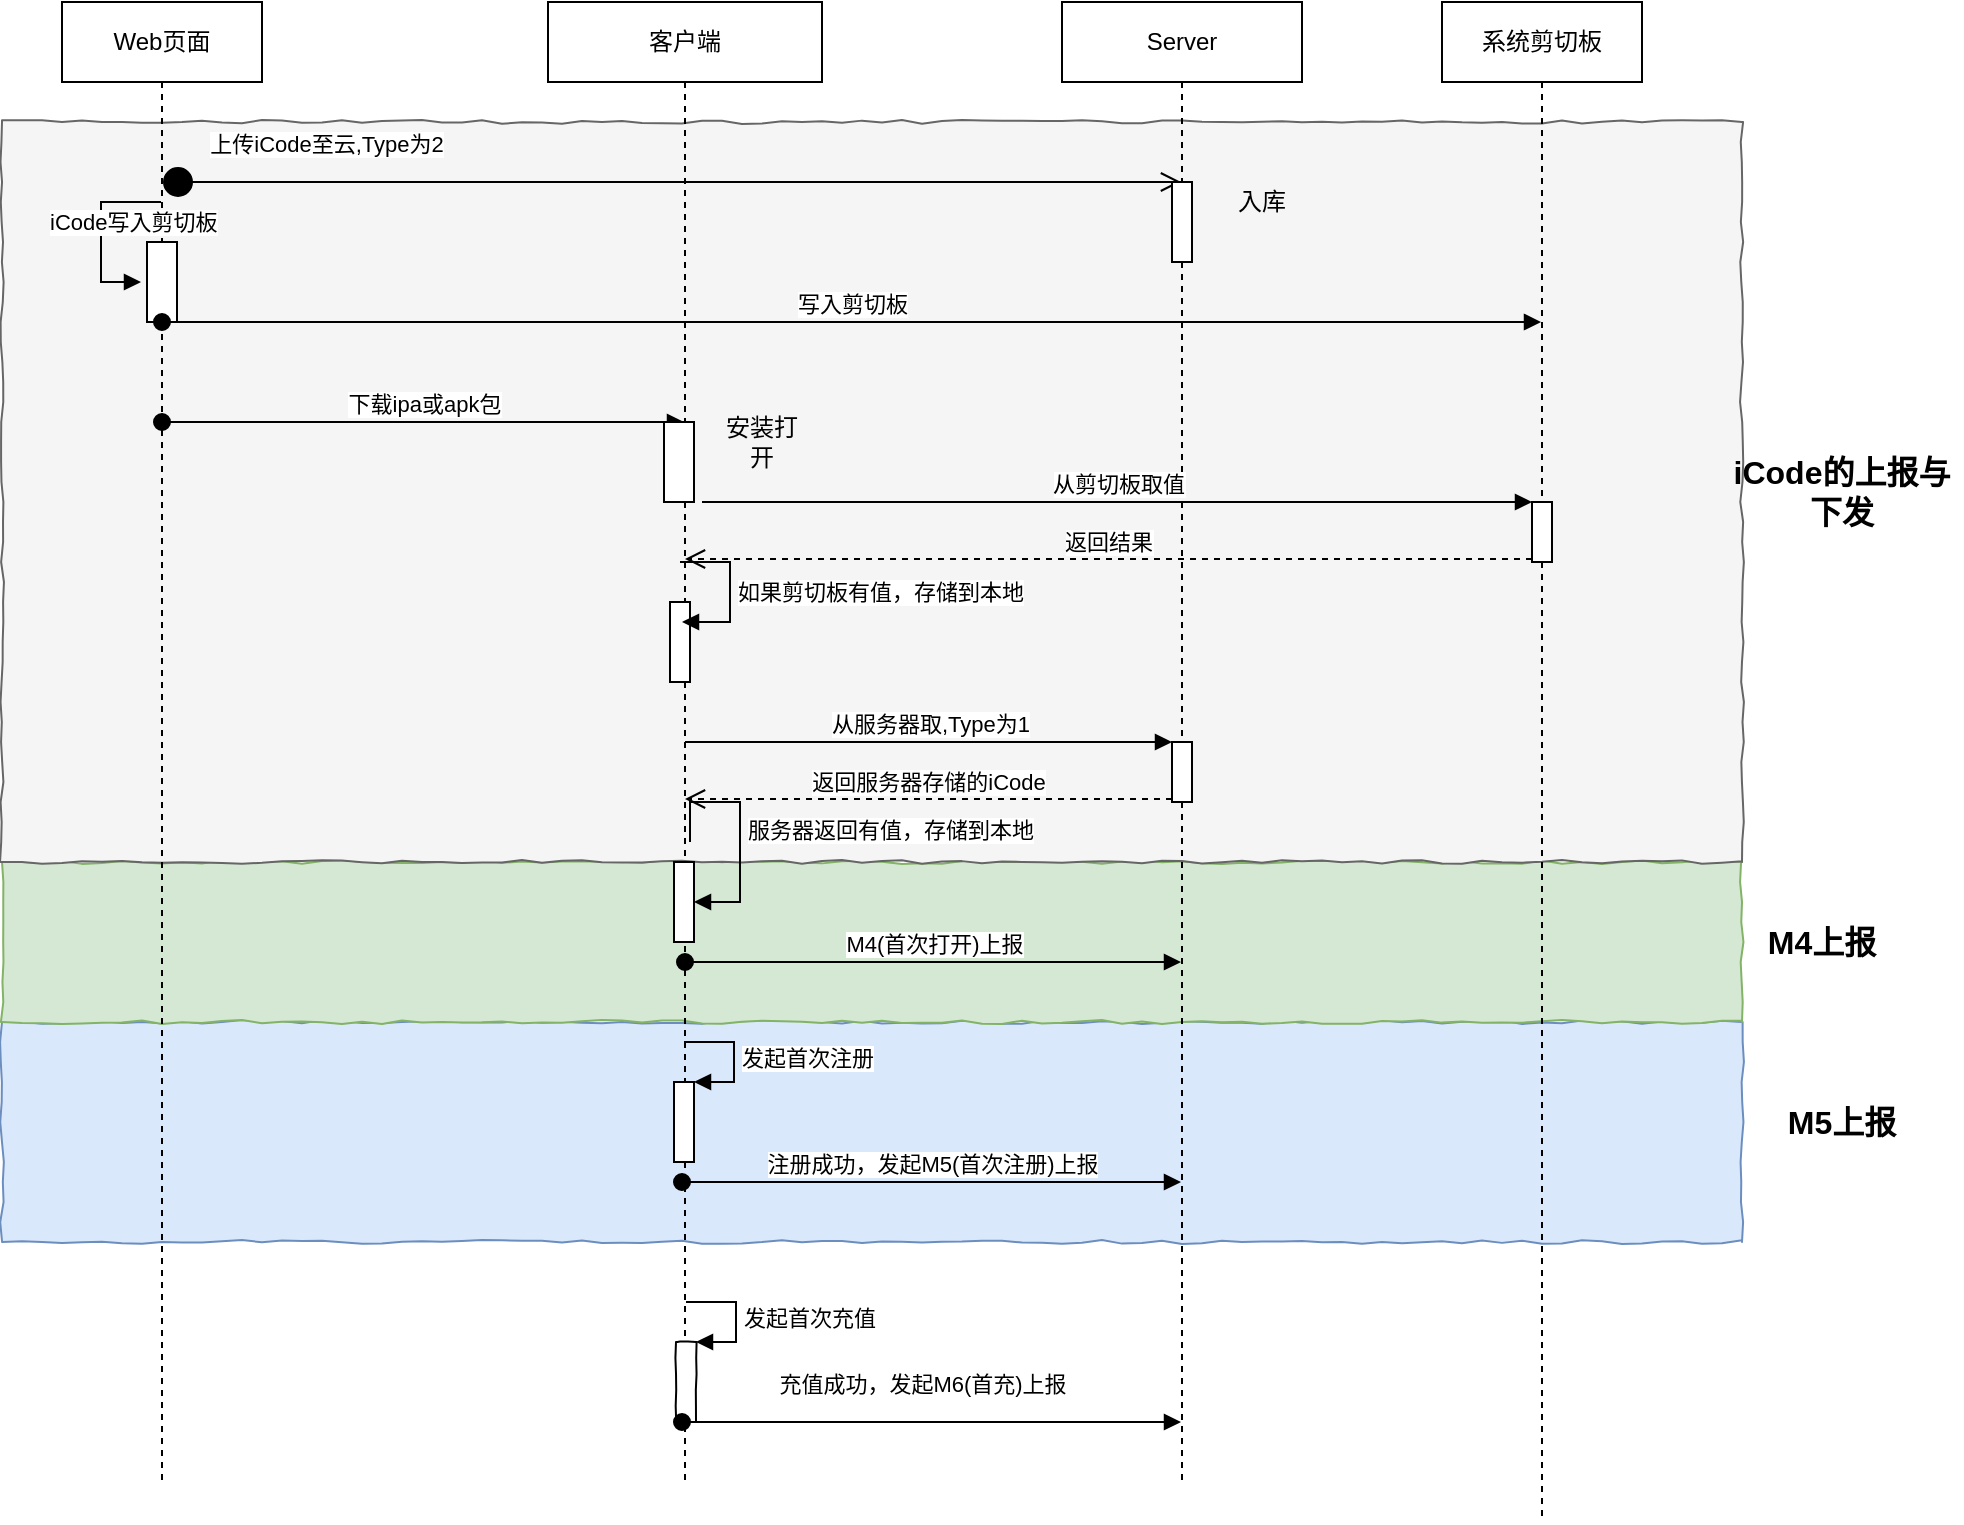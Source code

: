 <mxfile version="10.7.7" type="github"><diagram id="KuDxBfszrxAnam2XZdTy" name="Page-1"><mxGraphModel dx="1394" dy="764" grid="1" gridSize="10" guides="1" tooltips="1" connect="1" arrows="1" fold="1" page="1" pageScale="1" pageWidth="827" pageHeight="1169" math="0" shadow="0"><root><mxCell id="0"/><mxCell id="1" parent="0"/><mxCell id="Xbw5VLq4ikStmexM9F53-48" value="" style="rounded=0;whiteSpace=wrap;html=1;shadow=0;comic=1;fillColor=#dae8fc;strokeColor=#6c8ebf;" vertex="1" parent="1"><mxGeometry x="90" y="610" width="870" height="110" as="geometry"/></mxCell><mxCell id="Xbw5VLq4ikStmexM9F53-46" value="" style="rounded=0;whiteSpace=wrap;html=1;fillColor=#d5e8d4;shadow=0;strokeColor=#82b366;comic=1;" vertex="1" parent="1"><mxGeometry x="90" y="530" width="870" height="80" as="geometry"/></mxCell><mxCell id="Xbw5VLq4ikStmexM9F53-39" value="" style="rounded=0;whiteSpace=wrap;html=1;fillColor=#f5f5f5;strokeColor=#666666;fontColor=#333333;comic=1;shadow=0;" vertex="1" parent="1"><mxGeometry x="90" y="160" width="870" height="370" as="geometry"/></mxCell><mxCell id="Xbw5VLq4ikStmexM9F53-1" value="Web页面" style="shape=umlLifeline;perimeter=lifelinePerimeter;whiteSpace=wrap;html=1;container=1;collapsible=0;recursiveResize=0;outlineConnect=0;" vertex="1" parent="1"><mxGeometry x="120" y="100" width="100" height="740" as="geometry"/></mxCell><mxCell id="Xbw5VLq4ikStmexM9F53-12" value="上传iCode至云,Type为2" style="html=1;verticalAlign=bottom;startArrow=circle;startFill=1;endArrow=open;startSize=6;endSize=8;" edge="1" parent="Xbw5VLq4ikStmexM9F53-1" target="Xbw5VLq4ikStmexM9F53-2"><mxGeometry x="-0.68" y="10" width="80" relative="1" as="geometry"><mxPoint x="50" y="90" as="sourcePoint"/><mxPoint x="130" y="90" as="targetPoint"/><mxPoint as="offset"/></mxGeometry></mxCell><mxCell id="Xbw5VLq4ikStmexM9F53-18" value="iCode写入剪切板" style="edgeStyle=orthogonalEdgeStyle;html=1;align=left;spacingLeft=2;endArrow=block;rounded=0;" edge="1" parent="Xbw5VLq4ikStmexM9F53-1"><mxGeometry x="-0.333" y="32" relative="1" as="geometry"><mxPoint x="49.5" y="100" as="sourcePoint"/><Array as="points"><mxPoint x="19.5" y="100"/><mxPoint x="19.5" y="140"/></Array><mxPoint x="39.5" y="140" as="targetPoint"/><mxPoint x="-62" y="10" as="offset"/></mxGeometry></mxCell><mxCell id="Xbw5VLq4ikStmexM9F53-19" value="" style="html=1;points=[];perimeter=orthogonalPerimeter;" vertex="1" parent="Xbw5VLq4ikStmexM9F53-1"><mxGeometry x="42.5" y="120" width="15" height="40" as="geometry"/></mxCell><mxCell id="Xbw5VLq4ikStmexM9F53-20" value="下载ipa或apk包" style="html=1;verticalAlign=bottom;startArrow=oval;startFill=1;endArrow=block;startSize=8;" edge="1" parent="Xbw5VLq4ikStmexM9F53-1" target="Xbw5VLq4ikStmexM9F53-3"><mxGeometry width="60" relative="1" as="geometry"><mxPoint x="50" y="210" as="sourcePoint"/><mxPoint x="110" y="210" as="targetPoint"/></mxGeometry></mxCell><mxCell id="Xbw5VLq4ikStmexM9F53-27" value="写入剪切板" style="html=1;verticalAlign=bottom;startArrow=oval;startFill=1;endArrow=block;startSize=8;" edge="1" parent="Xbw5VLq4ikStmexM9F53-1" target="Xbw5VLq4ikStmexM9F53-26"><mxGeometry width="60" relative="1" as="geometry"><mxPoint x="50" y="160" as="sourcePoint"/><mxPoint x="110" y="160" as="targetPoint"/></mxGeometry></mxCell><mxCell id="Xbw5VLq4ikStmexM9F53-2" value="Server" style="shape=umlLifeline;perimeter=lifelinePerimeter;whiteSpace=wrap;html=1;container=1;collapsible=0;recursiveResize=0;outlineConnect=0;" vertex="1" parent="1"><mxGeometry x="620" y="100" width="120" height="740" as="geometry"/></mxCell><mxCell id="Xbw5VLq4ikStmexM9F53-14" value="" style="html=1;points=[];perimeter=orthogonalPerimeter;direction=west;" vertex="1" parent="Xbw5VLq4ikStmexM9F53-2"><mxGeometry x="55" y="90" width="10" height="40" as="geometry"/></mxCell><mxCell id="Xbw5VLq4ikStmexM9F53-17" value="入库" style="text;html=1;strokeColor=none;fillColor=none;align=center;verticalAlign=middle;whiteSpace=wrap;rounded=0;" vertex="1" parent="Xbw5VLq4ikStmexM9F53-2"><mxGeometry x="80" y="90" width="40" height="20" as="geometry"/></mxCell><mxCell id="Xbw5VLq4ikStmexM9F53-34" value="" style="html=1;points=[];perimeter=orthogonalPerimeter;" vertex="1" parent="Xbw5VLq4ikStmexM9F53-2"><mxGeometry x="55" y="370" width="10" height="30" as="geometry"/></mxCell><mxCell id="Xbw5VLq4ikStmexM9F53-3" value="客户端" style="shape=umlLifeline;perimeter=lifelinePerimeter;whiteSpace=wrap;html=1;container=1;collapsible=0;recursiveResize=0;outlineConnect=0;" vertex="1" parent="1"><mxGeometry x="363" y="100" width="137" height="740" as="geometry"/></mxCell><mxCell id="Xbw5VLq4ikStmexM9F53-24" value="安装打开" style="text;html=1;strokeColor=none;fillColor=none;align=center;verticalAlign=middle;whiteSpace=wrap;rounded=0;" vertex="1" parent="Xbw5VLq4ikStmexM9F53-3"><mxGeometry x="87" y="210" width="40" height="20" as="geometry"/></mxCell><mxCell id="Xbw5VLq4ikStmexM9F53-21" value="" style="html=1;points=[];perimeter=orthogonalPerimeter;" vertex="1" parent="Xbw5VLq4ikStmexM9F53-3"><mxGeometry x="58" y="210" width="15" height="40" as="geometry"/></mxCell><mxCell id="Xbw5VLq4ikStmexM9F53-32" value="" style="html=1;points=[];perimeter=orthogonalPerimeter;" vertex="1" parent="Xbw5VLq4ikStmexM9F53-3"><mxGeometry x="61" y="300" width="10" height="40" as="geometry"/></mxCell><mxCell id="Xbw5VLq4ikStmexM9F53-33" value="如果剪切板有值，存储到本地" style="edgeStyle=orthogonalEdgeStyle;html=1;align=left;spacingLeft=2;endArrow=block;rounded=0;entryX=0.6;entryY=0.25;entryDx=0;entryDy=0;entryPerimeter=0;" edge="1" target="Xbw5VLq4ikStmexM9F53-32" parent="Xbw5VLq4ikStmexM9F53-3"><mxGeometry relative="1" as="geometry"><mxPoint x="66" y="280" as="sourcePoint"/><Array as="points"><mxPoint x="91" y="280"/><mxPoint x="91" y="310"/></Array><mxPoint x="77" y="310" as="targetPoint"/></mxGeometry></mxCell><mxCell id="Xbw5VLq4ikStmexM9F53-37" value="" style="html=1;points=[];perimeter=orthogonalPerimeter;" vertex="1" parent="Xbw5VLq4ikStmexM9F53-3"><mxGeometry x="63" y="430" width="10" height="40" as="geometry"/></mxCell><mxCell id="Xbw5VLq4ikStmexM9F53-38" value="服务器返回有值，存储到本地" style="edgeStyle=orthogonalEdgeStyle;html=1;align=left;spacingLeft=2;endArrow=block;rounded=0;" edge="1" parent="Xbw5VLq4ikStmexM9F53-3"><mxGeometry relative="1" as="geometry"><mxPoint x="71" y="420" as="sourcePoint"/><Array as="points"><mxPoint x="71" y="400"/><mxPoint x="96" y="400"/><mxPoint x="96" y="450"/><mxPoint x="73" y="450"/></Array><mxPoint x="73" y="450" as="targetPoint"/></mxGeometry></mxCell><mxCell id="Xbw5VLq4ikStmexM9F53-42" value="" style="html=1;points=[];perimeter=orthogonalPerimeter;fillColor=#FFFFFF;" vertex="1" parent="Xbw5VLq4ikStmexM9F53-3"><mxGeometry x="63" y="540" width="10" height="40" as="geometry"/></mxCell><mxCell id="Xbw5VLq4ikStmexM9F53-43" value="发起首次注册" style="edgeStyle=orthogonalEdgeStyle;html=1;align=left;spacingLeft=2;endArrow=block;rounded=0;entryX=1;entryY=0;" edge="1" target="Xbw5VLq4ikStmexM9F53-42" parent="Xbw5VLq4ikStmexM9F53-3"><mxGeometry relative="1" as="geometry"><mxPoint x="68" y="520" as="sourcePoint"/><Array as="points"><mxPoint x="93" y="520"/></Array></mxGeometry></mxCell><mxCell id="Xbw5VLq4ikStmexM9F53-44" value="注册成功，发起M5(首次注册)上报" style="html=1;verticalAlign=bottom;startArrow=oval;startFill=1;endArrow=block;startSize=8;" edge="1" parent="Xbw5VLq4ikStmexM9F53-3" target="Xbw5VLq4ikStmexM9F53-2"><mxGeometry width="60" relative="1" as="geometry"><mxPoint x="67" y="590" as="sourcePoint"/><mxPoint x="127" y="590" as="targetPoint"/></mxGeometry></mxCell><mxCell id="Xbw5VLq4ikStmexM9F53-55" value="" style="html=1;points=[];perimeter=orthogonalPerimeter;rounded=0;shadow=0;comic=1;fillColor=#FFFFFF;" vertex="1" parent="Xbw5VLq4ikStmexM9F53-3"><mxGeometry x="64" y="670" width="10" height="40" as="geometry"/></mxCell><mxCell id="Xbw5VLq4ikStmexM9F53-56" value="发起首次充值" style="edgeStyle=orthogonalEdgeStyle;html=1;align=left;spacingLeft=2;endArrow=block;rounded=0;entryX=1;entryY=0;" edge="1" target="Xbw5VLq4ikStmexM9F53-55" parent="Xbw5VLq4ikStmexM9F53-3"><mxGeometry relative="1" as="geometry"><mxPoint x="69" y="650" as="sourcePoint"/><Array as="points"><mxPoint x="94" y="650"/></Array></mxGeometry></mxCell><mxCell id="Xbw5VLq4ikStmexM9F53-57" value="充值成功，发起M6(首充)上报" style="html=1;verticalAlign=bottom;startArrow=oval;startFill=1;endArrow=block;startSize=8;" edge="1" parent="Xbw5VLq4ikStmexM9F53-3" target="Xbw5VLq4ikStmexM9F53-2"><mxGeometry x="-0.038" y="10" width="60" relative="1" as="geometry"><mxPoint x="67" y="710" as="sourcePoint"/><mxPoint x="127" y="710" as="targetPoint"/><mxPoint as="offset"/></mxGeometry></mxCell><mxCell id="Xbw5VLq4ikStmexM9F53-26" value="系统剪切板" style="shape=umlLifeline;perimeter=lifelinePerimeter;whiteSpace=wrap;html=1;container=1;collapsible=0;recursiveResize=0;outlineConnect=0;" vertex="1" parent="1"><mxGeometry x="810" y="100" width="100" height="760" as="geometry"/></mxCell><mxCell id="Xbw5VLq4ikStmexM9F53-29" value="" style="html=1;points=[];perimeter=orthogonalPerimeter;" vertex="1" parent="Xbw5VLq4ikStmexM9F53-26"><mxGeometry x="45" y="250" width="10" height="30" as="geometry"/></mxCell><mxCell id="Xbw5VLq4ikStmexM9F53-30" value="从剪切板取值" style="html=1;verticalAlign=bottom;endArrow=block;entryX=0;entryY=0;exitX=1.267;exitY=1;exitDx=0;exitDy=0;exitPerimeter=0;" edge="1" target="Xbw5VLq4ikStmexM9F53-29" parent="1" source="Xbw5VLq4ikStmexM9F53-21"><mxGeometry relative="1" as="geometry"><mxPoint x="785" y="350" as="sourcePoint"/></mxGeometry></mxCell><mxCell id="Xbw5VLq4ikStmexM9F53-31" value="返回结果" style="html=1;verticalAlign=bottom;endArrow=open;dashed=1;endSize=8;exitX=0;exitY=0.95;" edge="1" source="Xbw5VLq4ikStmexM9F53-29" parent="1" target="Xbw5VLq4ikStmexM9F53-3"><mxGeometry relative="1" as="geometry"><mxPoint x="785" y="426" as="targetPoint"/></mxGeometry></mxCell><mxCell id="Xbw5VLq4ikStmexM9F53-35" value="从服务器取,Type为1" style="html=1;verticalAlign=bottom;endArrow=block;entryX=0;entryY=0;" edge="1" target="Xbw5VLq4ikStmexM9F53-34" parent="1" source="Xbw5VLq4ikStmexM9F53-3"><mxGeometry relative="1" as="geometry"><mxPoint x="605" y="440" as="sourcePoint"/></mxGeometry></mxCell><mxCell id="Xbw5VLq4ikStmexM9F53-36" value="返回服务器存储的iCode" style="html=1;verticalAlign=bottom;endArrow=open;dashed=1;endSize=8;exitX=0;exitY=0.95;" edge="1" source="Xbw5VLq4ikStmexM9F53-34" parent="1" target="Xbw5VLq4ikStmexM9F53-3"><mxGeometry relative="1" as="geometry"><mxPoint x="605" y="516" as="targetPoint"/></mxGeometry></mxCell><mxCell id="Xbw5VLq4ikStmexM9F53-40" value="&lt;b&gt;&lt;font style=&quot;font-size: 16px&quot;&gt;iCode的上报与下发&lt;/font&gt;&lt;/b&gt;" style="text;html=1;strokeColor=none;fillColor=none;align=center;verticalAlign=middle;whiteSpace=wrap;rounded=0;" vertex="1" parent="1"><mxGeometry x="950" y="325" width="120" height="40" as="geometry"/></mxCell><mxCell id="Xbw5VLq4ikStmexM9F53-41" value="M4(首次打开)上报" style="html=1;verticalAlign=bottom;startArrow=oval;startFill=1;endArrow=block;startSize=8;" edge="1" parent="1" source="Xbw5VLq4ikStmexM9F53-3" target="Xbw5VLq4ikStmexM9F53-2"><mxGeometry width="60" relative="1" as="geometry"><mxPoint x="440" y="570" as="sourcePoint"/><mxPoint x="500" y="570" as="targetPoint"/><Array as="points"><mxPoint x="620" y="580"/></Array></mxGeometry></mxCell><mxCell id="Xbw5VLq4ikStmexM9F53-47" value="&lt;b&gt;&lt;font style=&quot;font-size: 16px&quot;&gt;M4上报&lt;/font&gt;&lt;/b&gt;" style="text;html=1;strokeColor=none;fillColor=none;align=center;verticalAlign=middle;whiteSpace=wrap;rounded=0;" vertex="1" parent="1"><mxGeometry x="940" y="550" width="120" height="40" as="geometry"/></mxCell><mxCell id="Xbw5VLq4ikStmexM9F53-50" value="&lt;b&gt;&lt;font style=&quot;font-size: 16px&quot;&gt;M5上报&lt;/font&gt;&lt;/b&gt;" style="text;html=1;strokeColor=none;fillColor=none;align=center;verticalAlign=middle;whiteSpace=wrap;rounded=0;" vertex="1" parent="1"><mxGeometry x="950" y="640" width="120" height="40" as="geometry"/></mxCell></root></mxGraphModel></diagram></mxfile>